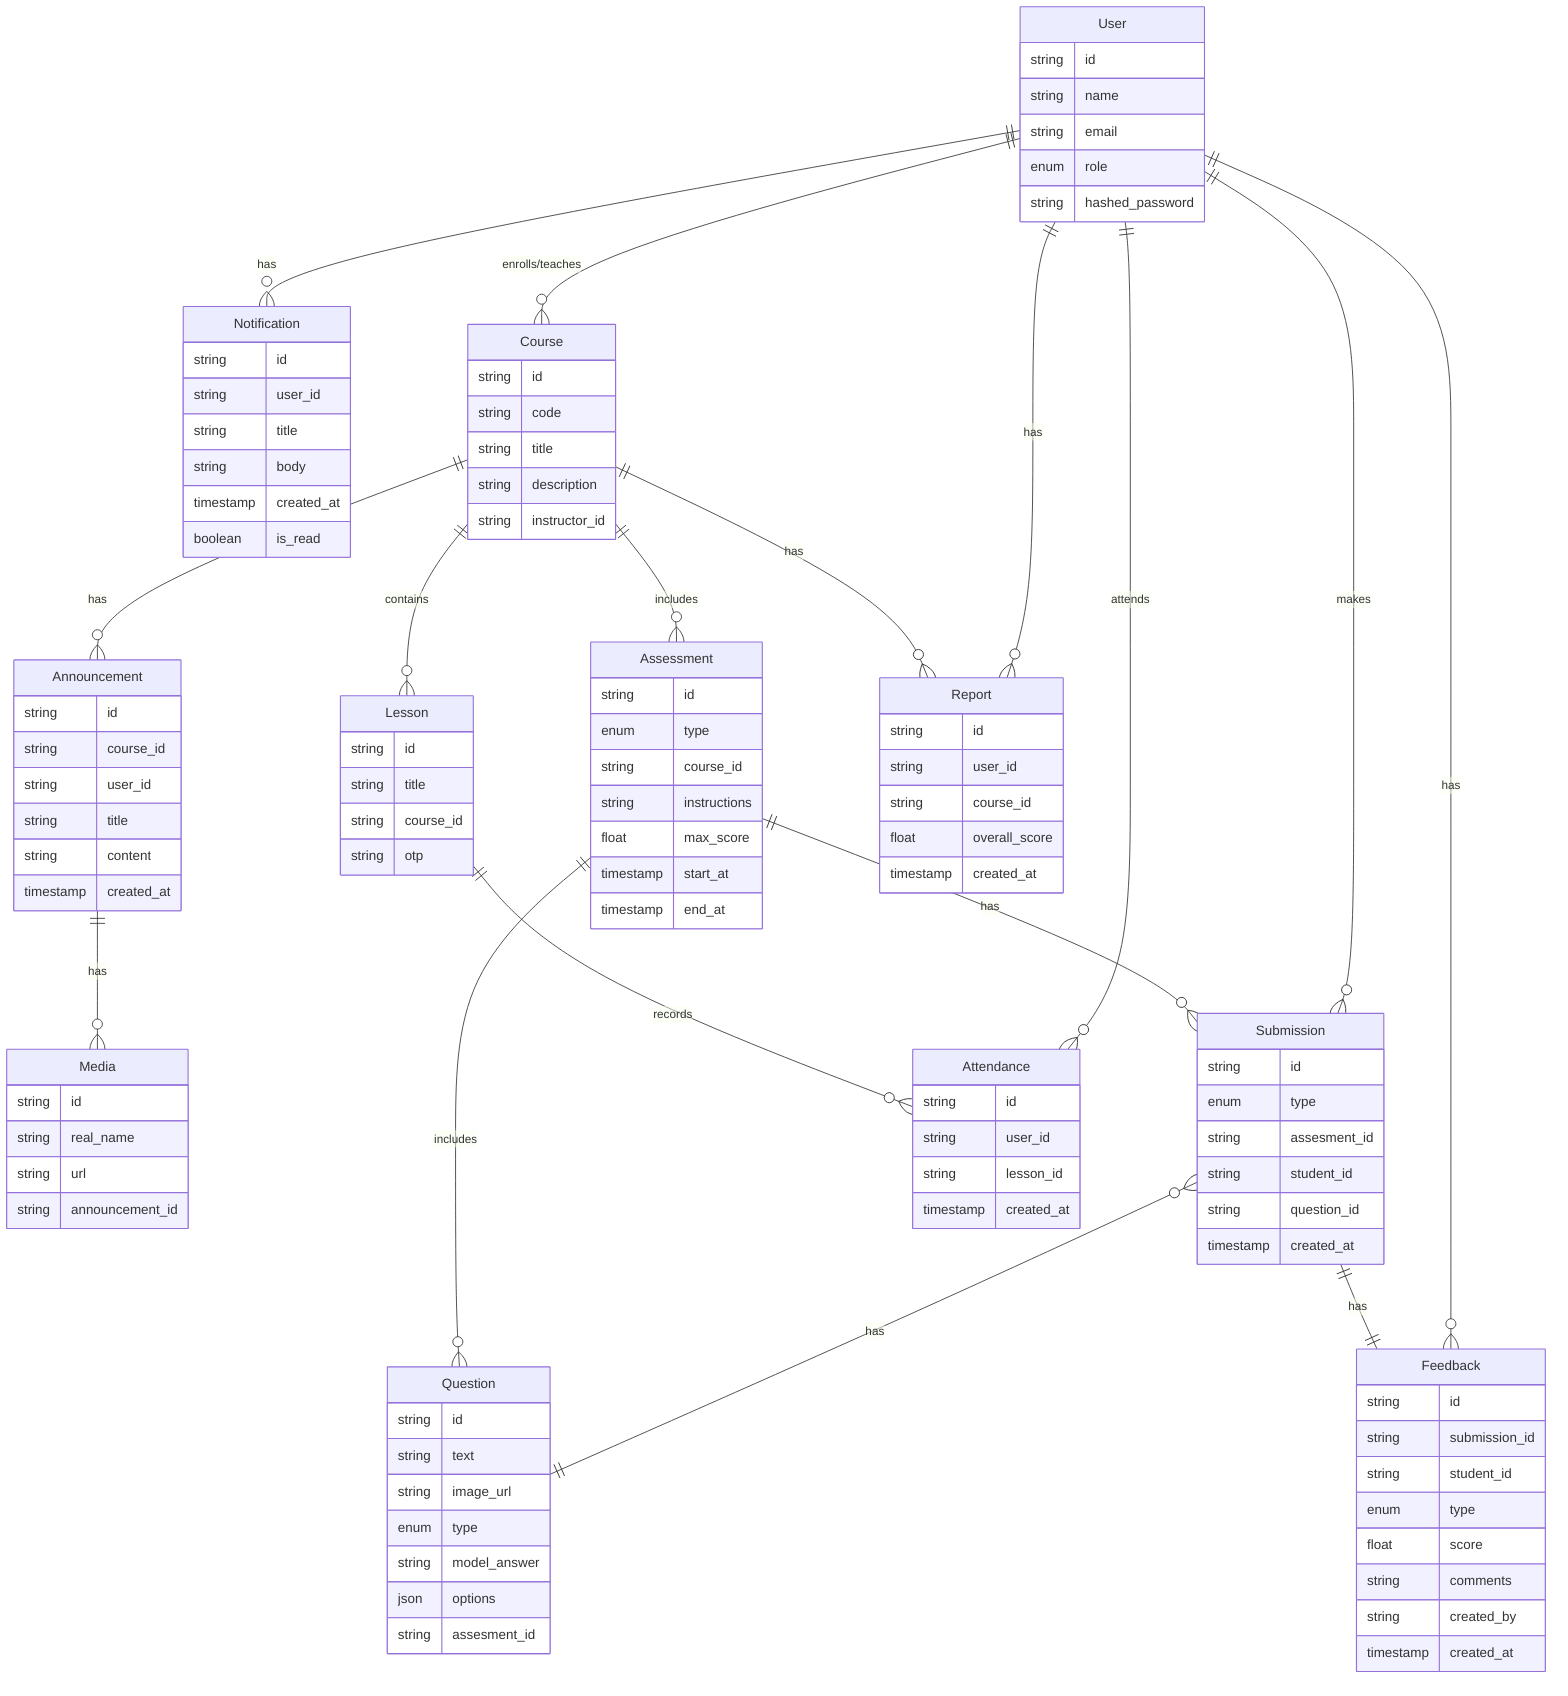 erDiagram
    User {
        string id
        string name
        string email
        enum role
        string hashed_password
    }
    Notification {
        string id
        string user_id
        string title
        string body
        timestamp created_at
        boolean is_read
    }
    Course {
        string id
        string code
        string title
        string description
        string instructor_id
    }
    Announcement {
        string id
        string course_id
        string user_id
        string title
        string content
        timestamp created_at
    }
    Lesson {
        string id
        string title
        string course_id
        string otp
    }
    Media {
        string id
        string real_name
        string url
        string announcement_id
    }
    Question {
        string id
        string text
        string image_url
        enum type
        string model_answer
        json options
        string assesment_id
    }

    Assessment {
        string id
        enum type
        string course_id
        string instructions
        float max_score
        timestamp start_at
        timestamp end_at
    }

    Submission {
        string id
        enum type
        string assesment_id
        string student_id
        string question_id
        timestamp created_at
    }

    Attendance {
        string id
        string user_id
        string lesson_id
        timestamp created_at
    }

    Feedback {
        string id
        string submission_id
        string student_id
        enum type
        float score
        string comments
        string created_by
        timestamp created_at
    }

    Report {
        string id
        string user_id
        string course_id
        float overall_score
        timestamp created_at
    }

    User ||--o{ Course: "enrolls/teaches"
    Course ||--o{ Report: "has"
    User ||--o{ Report: "has"
    Course ||--o{ Lesson: "contains"
    Course ||--o{ Assessment: "includes"
    Lesson ||--o{ Attendance: "records"
    Assessment ||--o{ Question: "includes"
    Assessment ||--o{ Submission: "has"
    Submission }o--|| Question: "has"
    Submission ||--|| Feedback: "has"
    User ||--o{ Submission: "makes"
    User ||--o{ Notification: "has"
    User ||--o{ Attendance: "attends"
    User ||--o{ Feedback: "has"
    Course ||--o{ Announcement: "has"
    Announcement ||--o{ Media: "has"